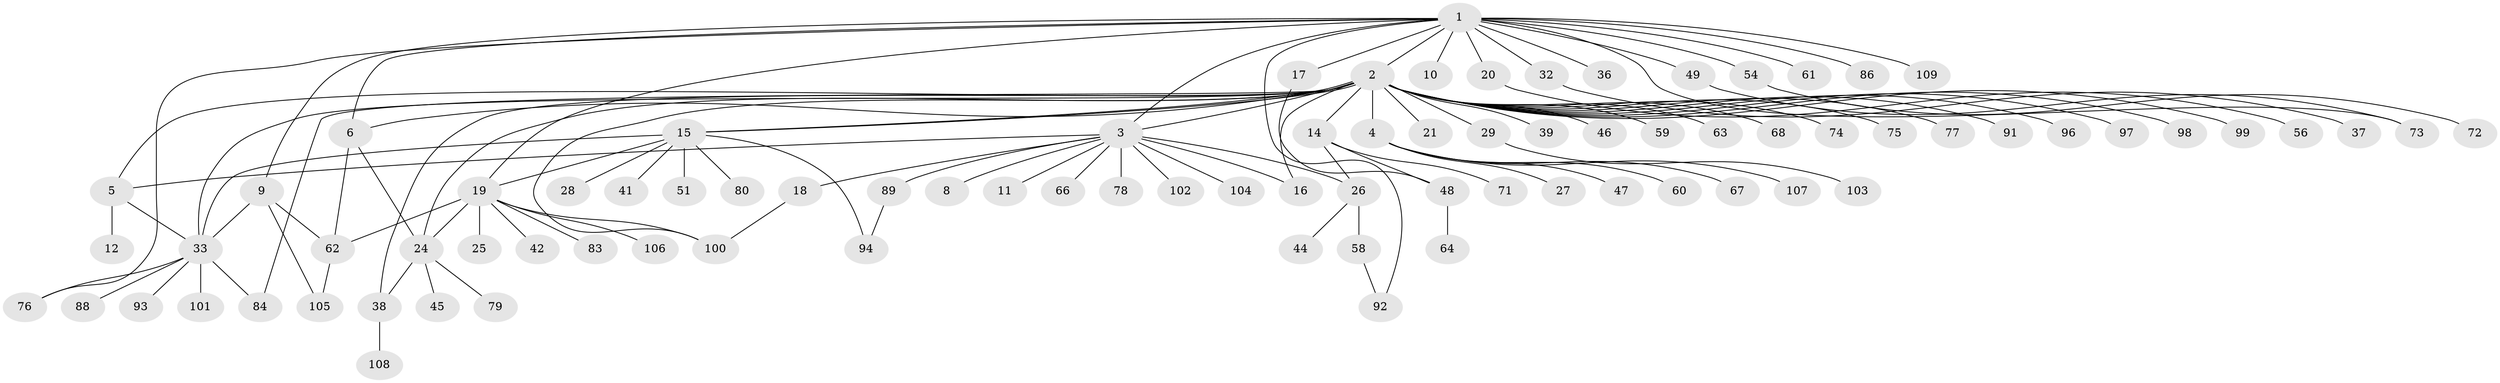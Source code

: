 // Generated by graph-tools (version 1.1) at 2025/51/02/27/25 19:51:55]
// undirected, 85 vertices, 108 edges
graph export_dot {
graph [start="1"]
  node [color=gray90,style=filled];
  1 [super="+7"];
  2 [super="+22"];
  3 [super="+43"];
  4 [super="+13"];
  5 [super="+95"];
  6;
  8;
  9 [super="+40"];
  10;
  11 [super="+52"];
  12;
  14 [super="+70"];
  15 [super="+85"];
  16;
  17;
  18;
  19 [super="+23"];
  20 [super="+30"];
  21;
  24 [super="+31"];
  25;
  26 [super="+35"];
  27;
  28 [super="+34"];
  29 [super="+55"];
  32 [super="+53"];
  33 [super="+81"];
  36;
  37;
  38;
  39;
  41 [super="+69"];
  42;
  44;
  45 [super="+57"];
  46;
  47;
  48 [super="+82"];
  49 [super="+50"];
  51;
  54;
  56;
  58 [super="+87"];
  59;
  60;
  61;
  62 [super="+65"];
  63;
  64;
  66;
  67;
  68;
  71 [super="+90"];
  72;
  73;
  74;
  75;
  76;
  77;
  78;
  79;
  80;
  83;
  84;
  86;
  88;
  89;
  91;
  92;
  93;
  94;
  96;
  97;
  98;
  99;
  100;
  101;
  102 [super="+110"];
  103;
  104;
  105;
  106;
  107;
  108;
  109;
  1 -- 2;
  1 -- 6;
  1 -- 17;
  1 -- 19;
  1 -- 20;
  1 -- 61;
  1 -- 76;
  1 -- 92;
  1 -- 109;
  1 -- 32;
  1 -- 3;
  1 -- 36;
  1 -- 9;
  1 -- 10;
  1 -- 73;
  1 -- 49;
  1 -- 54;
  1 -- 86;
  2 -- 3;
  2 -- 4 [weight=2];
  2 -- 5;
  2 -- 6;
  2 -- 14;
  2 -- 15;
  2 -- 15;
  2 -- 16;
  2 -- 21;
  2 -- 24;
  2 -- 29;
  2 -- 33;
  2 -- 38;
  2 -- 39;
  2 -- 46;
  2 -- 59;
  2 -- 63;
  2 -- 68;
  2 -- 74;
  2 -- 77;
  2 -- 84;
  2 -- 91;
  2 -- 96;
  2 -- 97;
  2 -- 98;
  2 -- 99;
  2 -- 100;
  2 -- 75;
  3 -- 8;
  3 -- 11;
  3 -- 18;
  3 -- 66;
  3 -- 89;
  3 -- 102;
  3 -- 104;
  3 -- 16;
  3 -- 5;
  3 -- 78;
  3 -- 26;
  4 -- 27;
  4 -- 60;
  4 -- 107;
  4 -- 67;
  4 -- 47;
  5 -- 12;
  5 -- 33;
  6 -- 24;
  6 -- 62;
  9 -- 105;
  9 -- 62;
  9 -- 33;
  14 -- 26;
  14 -- 71;
  14 -- 48;
  15 -- 19;
  15 -- 28;
  15 -- 33;
  15 -- 41;
  15 -- 51;
  15 -- 80;
  15 -- 94;
  17 -- 48;
  18 -- 100;
  19 -- 25;
  19 -- 62;
  19 -- 106;
  19 -- 83;
  19 -- 100;
  19 -- 24;
  19 -- 42;
  20 -- 56;
  24 -- 45;
  24 -- 79;
  24 -- 38;
  26 -- 44;
  26 -- 58;
  29 -- 103;
  32 -- 37;
  33 -- 76;
  33 -- 84;
  33 -- 88;
  33 -- 93;
  33 -- 101;
  38 -- 108;
  48 -- 64;
  49 -- 73;
  54 -- 72;
  58 -- 92;
  62 -- 105;
  89 -- 94;
}
